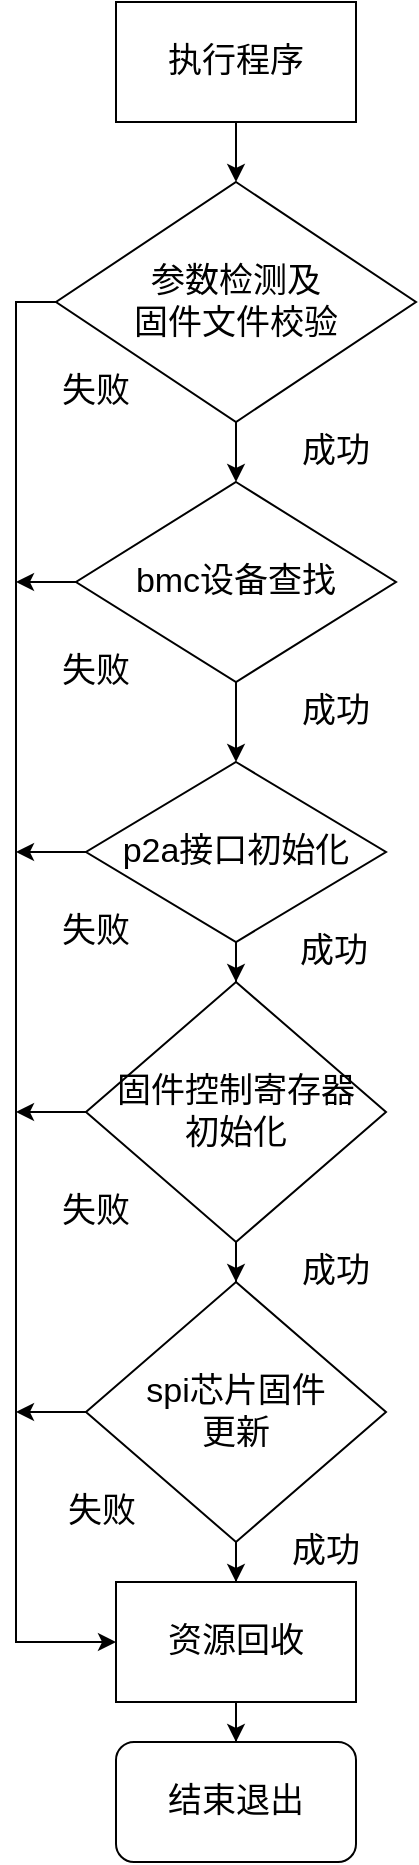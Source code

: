 <mxfile version="15.5.2" type="github">
  <diagram id="RrYtGsUFkfllBNBSVPI4" name="Page-1">
    <mxGraphModel dx="1303" dy="797" grid="0" gridSize="10" guides="1" tooltips="1" connect="1" arrows="1" fold="1" page="1" pageScale="1" pageWidth="827" pageHeight="1169" math="0" shadow="0">
      <root>
        <mxCell id="0" />
        <mxCell id="1" parent="0" />
        <object label="&lt;font style=&quot;font-size: 17px&quot;&gt;执行程序&lt;/font&gt;" id="ZWidpsmbYvnLNTX88UcP-1">
          <mxCell style="rounded=0;whiteSpace=wrap;html=1;" vertex="1" parent="1">
            <mxGeometry x="340" y="230" width="120" height="60" as="geometry" />
          </mxCell>
        </object>
        <mxCell id="ZWidpsmbYvnLNTX88UcP-16" style="edgeStyle=orthogonalEdgeStyle;rounded=0;orthogonalLoop=1;jettySize=auto;html=1;exitX=0.5;exitY=1;exitDx=0;exitDy=0;entryX=0.5;entryY=0;entryDx=0;entryDy=0;fontSize=17;" edge="1" parent="1" source="ZWidpsmbYvnLNTX88UcP-2" target="ZWidpsmbYvnLNTX88UcP-13">
          <mxGeometry relative="1" as="geometry" />
        </mxCell>
        <mxCell id="ZWidpsmbYvnLNTX88UcP-32" style="edgeStyle=orthogonalEdgeStyle;rounded=0;orthogonalLoop=1;jettySize=auto;html=1;exitX=0;exitY=0.5;exitDx=0;exitDy=0;entryX=0;entryY=0.5;entryDx=0;entryDy=0;fontSize=17;" edge="1" parent="1" source="ZWidpsmbYvnLNTX88UcP-2" target="ZWidpsmbYvnLNTX88UcP-24">
          <mxGeometry relative="1" as="geometry" />
        </mxCell>
        <mxCell id="ZWidpsmbYvnLNTX88UcP-2" value="参数检测及&lt;br&gt;固件文件校验" style="rhombus;whiteSpace=wrap;html=1;fontSize=17;" vertex="1" parent="1">
          <mxGeometry x="310" y="320" width="180" height="120" as="geometry" />
        </mxCell>
        <mxCell id="ZWidpsmbYvnLNTX88UcP-4" value="" style="endArrow=classic;html=1;rounded=0;fontSize=17;exitX=0.5;exitY=1;exitDx=0;exitDy=0;" edge="1" parent="1" source="ZWidpsmbYvnLNTX88UcP-1" target="ZWidpsmbYvnLNTX88UcP-2">
          <mxGeometry width="50" height="50" relative="1" as="geometry">
            <mxPoint x="380" y="480" as="sourcePoint" />
            <mxPoint x="430" y="430" as="targetPoint" />
          </mxGeometry>
        </mxCell>
        <mxCell id="ZWidpsmbYvnLNTX88UcP-17" value="" style="edgeStyle=orthogonalEdgeStyle;rounded=0;orthogonalLoop=1;jettySize=auto;html=1;fontSize=17;" edge="1" parent="1" source="ZWidpsmbYvnLNTX88UcP-13" target="ZWidpsmbYvnLNTX88UcP-14">
          <mxGeometry relative="1" as="geometry" />
        </mxCell>
        <mxCell id="ZWidpsmbYvnLNTX88UcP-33" style="edgeStyle=orthogonalEdgeStyle;rounded=0;orthogonalLoop=1;jettySize=auto;html=1;fontSize=17;" edge="1" parent="1" source="ZWidpsmbYvnLNTX88UcP-13">
          <mxGeometry relative="1" as="geometry">
            <mxPoint x="290" y="520" as="targetPoint" />
          </mxGeometry>
        </mxCell>
        <mxCell id="ZWidpsmbYvnLNTX88UcP-13" value="bmc设备查找" style="rhombus;whiteSpace=wrap;html=1;fontSize=17;" vertex="1" parent="1">
          <mxGeometry x="320" y="470" width="160" height="100" as="geometry" />
        </mxCell>
        <mxCell id="ZWidpsmbYvnLNTX88UcP-20" value="" style="edgeStyle=orthogonalEdgeStyle;rounded=0;orthogonalLoop=1;jettySize=auto;html=1;fontSize=17;" edge="1" parent="1" source="ZWidpsmbYvnLNTX88UcP-14" target="ZWidpsmbYvnLNTX88UcP-19">
          <mxGeometry relative="1" as="geometry" />
        </mxCell>
        <mxCell id="ZWidpsmbYvnLNTX88UcP-34" style="edgeStyle=orthogonalEdgeStyle;rounded=0;orthogonalLoop=1;jettySize=auto;html=1;exitX=0;exitY=0.5;exitDx=0;exitDy=0;fontSize=17;" edge="1" parent="1" source="ZWidpsmbYvnLNTX88UcP-14">
          <mxGeometry relative="1" as="geometry">
            <mxPoint x="290" y="655" as="targetPoint" />
          </mxGeometry>
        </mxCell>
        <mxCell id="ZWidpsmbYvnLNTX88UcP-14" value="p2a接口初始化" style="rhombus;whiteSpace=wrap;html=1;fontSize=17;" vertex="1" parent="1">
          <mxGeometry x="325" y="610" width="150" height="90" as="geometry" />
        </mxCell>
        <mxCell id="ZWidpsmbYvnLNTX88UcP-18" style="edgeStyle=orthogonalEdgeStyle;rounded=0;orthogonalLoop=1;jettySize=auto;html=1;exitX=0.5;exitY=1;exitDx=0;exitDy=0;fontSize=17;" edge="1" parent="1" source="ZWidpsmbYvnLNTX88UcP-14" target="ZWidpsmbYvnLNTX88UcP-14">
          <mxGeometry relative="1" as="geometry" />
        </mxCell>
        <mxCell id="ZWidpsmbYvnLNTX88UcP-22" value="" style="edgeStyle=orthogonalEdgeStyle;rounded=0;orthogonalLoop=1;jettySize=auto;html=1;fontSize=17;" edge="1" parent="1" source="ZWidpsmbYvnLNTX88UcP-19" target="ZWidpsmbYvnLNTX88UcP-21">
          <mxGeometry relative="1" as="geometry" />
        </mxCell>
        <mxCell id="ZWidpsmbYvnLNTX88UcP-35" style="edgeStyle=orthogonalEdgeStyle;rounded=0;orthogonalLoop=1;jettySize=auto;html=1;fontSize=17;" edge="1" parent="1" source="ZWidpsmbYvnLNTX88UcP-19">
          <mxGeometry relative="1" as="geometry">
            <mxPoint x="290" y="785" as="targetPoint" />
          </mxGeometry>
        </mxCell>
        <mxCell id="ZWidpsmbYvnLNTX88UcP-19" value="&lt;span&gt;固件控制寄存器&lt;/span&gt;&lt;br&gt;&lt;span&gt;初始化&lt;/span&gt;" style="rhombus;whiteSpace=wrap;html=1;fontSize=17;labelPosition=center;verticalLabelPosition=middle;align=center;verticalAlign=middle;" vertex="1" parent="1">
          <mxGeometry x="325" y="720" width="150" height="130" as="geometry" />
        </mxCell>
        <mxCell id="ZWidpsmbYvnLNTX88UcP-25" value="" style="edgeStyle=orthogonalEdgeStyle;rounded=0;orthogonalLoop=1;jettySize=auto;html=1;fontSize=17;" edge="1" parent="1" source="ZWidpsmbYvnLNTX88UcP-21" target="ZWidpsmbYvnLNTX88UcP-24">
          <mxGeometry relative="1" as="geometry" />
        </mxCell>
        <mxCell id="ZWidpsmbYvnLNTX88UcP-36" style="edgeStyle=orthogonalEdgeStyle;rounded=0;orthogonalLoop=1;jettySize=auto;html=1;fontSize=17;" edge="1" parent="1" source="ZWidpsmbYvnLNTX88UcP-21">
          <mxGeometry relative="1" as="geometry">
            <mxPoint x="290" y="935" as="targetPoint" />
          </mxGeometry>
        </mxCell>
        <mxCell id="ZWidpsmbYvnLNTX88UcP-21" value="spi芯片固件&lt;br&gt;更新" style="rhombus;whiteSpace=wrap;html=1;fontSize=17;labelPosition=center;verticalLabelPosition=middle;align=center;verticalAlign=middle;" vertex="1" parent="1">
          <mxGeometry x="325" y="870" width="150" height="130" as="geometry" />
        </mxCell>
        <mxCell id="ZWidpsmbYvnLNTX88UcP-23" value="结束退出" style="rounded=1;whiteSpace=wrap;html=1;fontSize=17;" vertex="1" parent="1">
          <mxGeometry x="340" y="1100" width="120" height="60" as="geometry" />
        </mxCell>
        <mxCell id="ZWidpsmbYvnLNTX88UcP-26" value="" style="edgeStyle=orthogonalEdgeStyle;rounded=0;orthogonalLoop=1;jettySize=auto;html=1;fontSize=17;" edge="1" parent="1" source="ZWidpsmbYvnLNTX88UcP-24" target="ZWidpsmbYvnLNTX88UcP-23">
          <mxGeometry relative="1" as="geometry" />
        </mxCell>
        <mxCell id="ZWidpsmbYvnLNTX88UcP-24" value="资源回收" style="rounded=0;whiteSpace=wrap;html=1;fontSize=17;" vertex="1" parent="1">
          <mxGeometry x="340" y="1020" width="120" height="60" as="geometry" />
        </mxCell>
        <mxCell id="ZWidpsmbYvnLNTX88UcP-27" value="成功" style="text;html=1;strokeColor=none;fillColor=none;align=center;verticalAlign=middle;whiteSpace=wrap;rounded=0;fontSize=17;" vertex="1" parent="1">
          <mxGeometry x="420" y="440" width="60" height="30" as="geometry" />
        </mxCell>
        <mxCell id="ZWidpsmbYvnLNTX88UcP-28" value="成功" style="text;html=1;strokeColor=none;fillColor=none;align=center;verticalAlign=middle;whiteSpace=wrap;rounded=0;fontSize=17;" vertex="1" parent="1">
          <mxGeometry x="420" y="570" width="60" height="30" as="geometry" />
        </mxCell>
        <mxCell id="ZWidpsmbYvnLNTX88UcP-29" value="成功" style="text;html=1;strokeColor=none;fillColor=none;align=center;verticalAlign=middle;whiteSpace=wrap;rounded=0;fontSize=17;" vertex="1" parent="1">
          <mxGeometry x="419" y="690" width="60" height="30" as="geometry" />
        </mxCell>
        <mxCell id="ZWidpsmbYvnLNTX88UcP-30" value="成功" style="text;html=1;strokeColor=none;fillColor=none;align=center;verticalAlign=middle;whiteSpace=wrap;rounded=0;fontSize=17;" vertex="1" parent="1">
          <mxGeometry x="420" y="850" width="60" height="30" as="geometry" />
        </mxCell>
        <mxCell id="ZWidpsmbYvnLNTX88UcP-31" value="成功" style="text;html=1;strokeColor=none;fillColor=none;align=center;verticalAlign=middle;whiteSpace=wrap;rounded=0;fontSize=17;" vertex="1" parent="1">
          <mxGeometry x="415" y="990" width="60" height="30" as="geometry" />
        </mxCell>
        <mxCell id="ZWidpsmbYvnLNTX88UcP-37" value="失败" style="text;html=1;strokeColor=none;fillColor=none;align=center;verticalAlign=middle;whiteSpace=wrap;rounded=0;fontSize=17;" vertex="1" parent="1">
          <mxGeometry x="300" y="550" width="60" height="30" as="geometry" />
        </mxCell>
        <mxCell id="ZWidpsmbYvnLNTX88UcP-39" value="失败" style="text;html=1;strokeColor=none;fillColor=none;align=center;verticalAlign=middle;whiteSpace=wrap;rounded=0;fontSize=17;" vertex="1" parent="1">
          <mxGeometry x="300" y="410" width="60" height="30" as="geometry" />
        </mxCell>
        <mxCell id="ZWidpsmbYvnLNTX88UcP-40" value="失败" style="text;html=1;strokeColor=none;fillColor=none;align=center;verticalAlign=middle;whiteSpace=wrap;rounded=0;fontSize=17;" vertex="1" parent="1">
          <mxGeometry x="300" y="680" width="60" height="30" as="geometry" />
        </mxCell>
        <mxCell id="ZWidpsmbYvnLNTX88UcP-41" value="失败" style="text;html=1;strokeColor=none;fillColor=none;align=center;verticalAlign=middle;whiteSpace=wrap;rounded=0;fontSize=17;" vertex="1" parent="1">
          <mxGeometry x="300" y="820" width="60" height="30" as="geometry" />
        </mxCell>
        <mxCell id="ZWidpsmbYvnLNTX88UcP-42" value="失败" style="text;html=1;strokeColor=none;fillColor=none;align=center;verticalAlign=middle;whiteSpace=wrap;rounded=0;fontSize=17;" vertex="1" parent="1">
          <mxGeometry x="303" y="970" width="60" height="30" as="geometry" />
        </mxCell>
      </root>
    </mxGraphModel>
  </diagram>
</mxfile>
